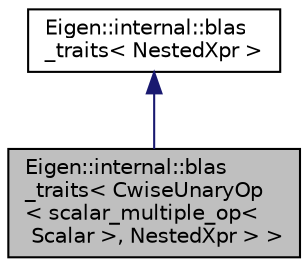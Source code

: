 digraph "Eigen::internal::blas_traits&lt; CwiseUnaryOp&lt; scalar_multiple_op&lt; Scalar &gt;, NestedXpr &gt; &gt;"
{
  edge [fontname="Helvetica",fontsize="10",labelfontname="Helvetica",labelfontsize="10"];
  node [fontname="Helvetica",fontsize="10",shape=record];
  Node1 [label="Eigen::internal::blas\l_traits\< CwiseUnaryOp\l\< scalar_multiple_op\<\l Scalar \>, NestedXpr \> \>",height=0.2,width=0.4,color="black", fillcolor="grey75", style="filled" fontcolor="black"];
  Node2 -> Node1 [dir="back",color="midnightblue",fontsize="10",style="solid",fontname="Helvetica"];
  Node2 [label="Eigen::internal::blas\l_traits\< NestedXpr \>",height=0.2,width=0.4,color="black", fillcolor="white", style="filled",URL="$structEigen_1_1internal_1_1blas__traits.html"];
}
